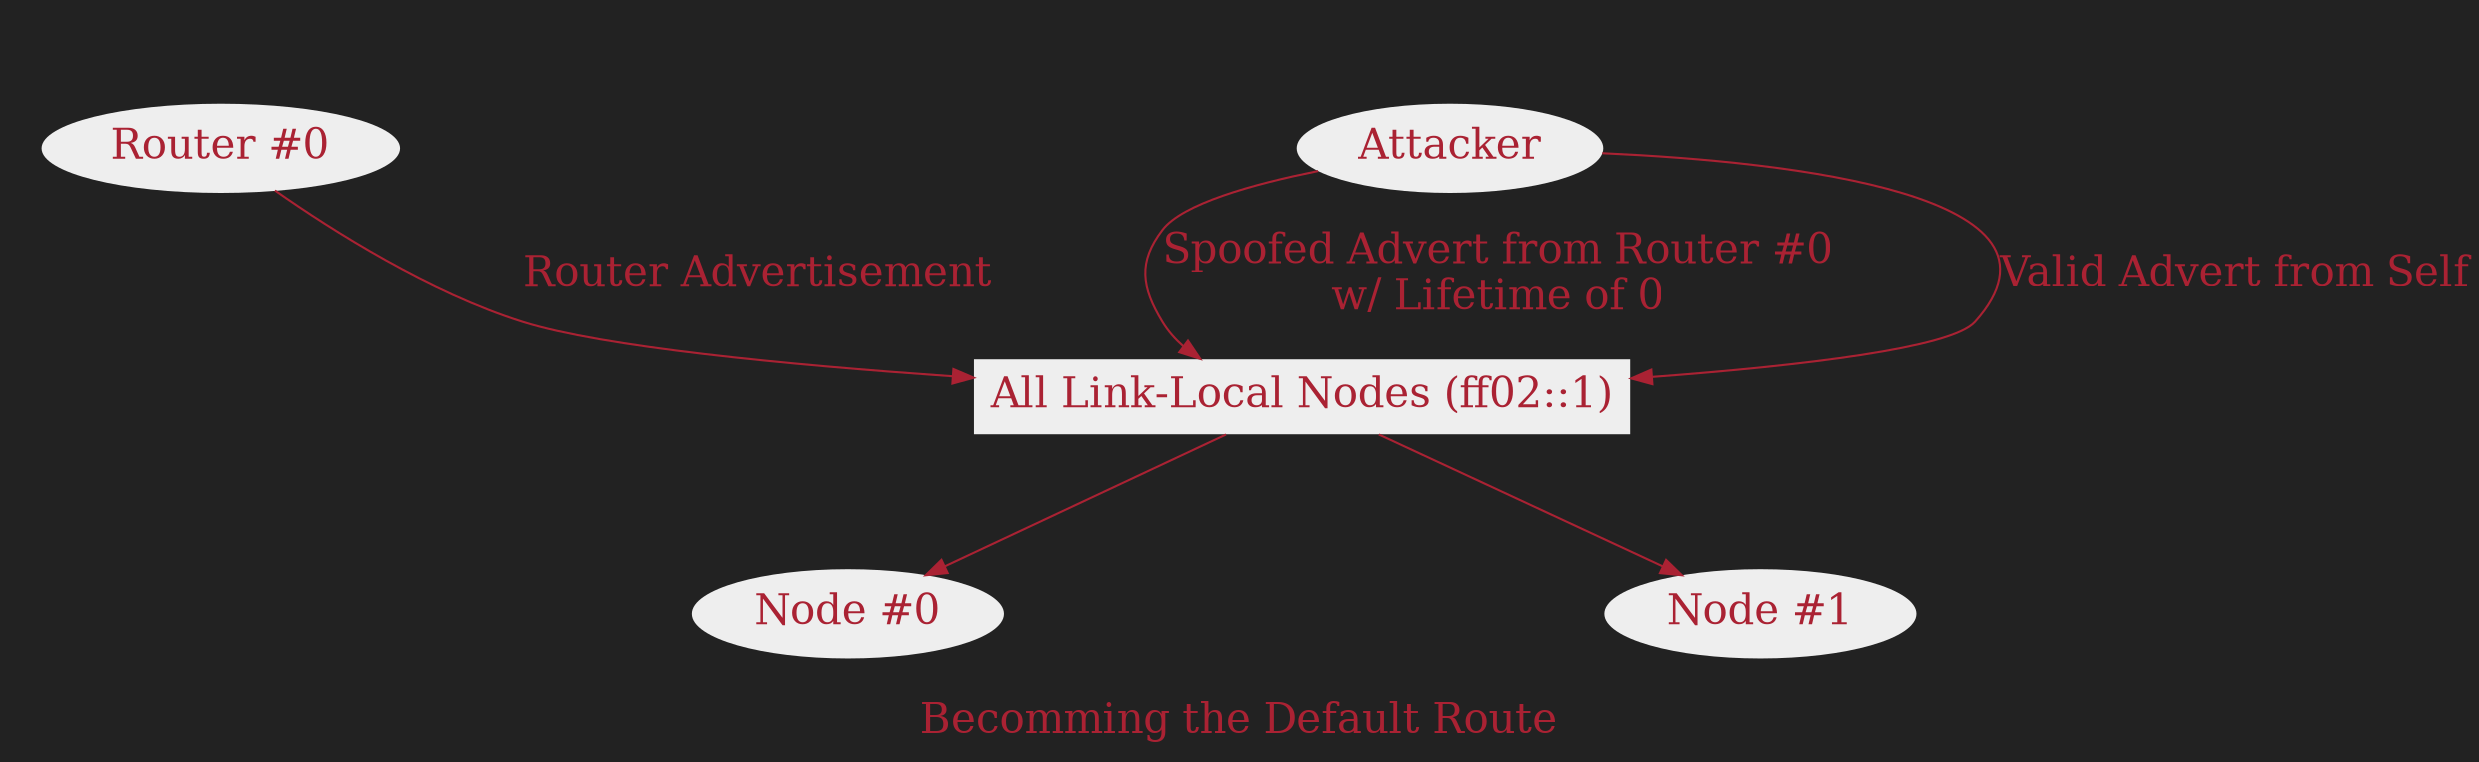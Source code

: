 digraph URAAttack2 {
    label="Becomming the Default Route"
    compound=true
    splines=true
    nodesep=4
    color=none
    fontcolor="#aa2233"
    fontsize=20
    bgcolor="#222222"
    edge[color="#aa2233", fontcolor="#aa2233", fontsize=20]
    node[fontcolor="#aa2233", fontsize=20]
    subgraph cluster0 {
        label="Routers"
        style="invis"
        router0[
            label="Router #0"
            style=filled
            color=none
            fillcolor="#eeeeee"
        ]
    }
    subgraph cluster1 {
        style="invis"
        attacker[
            label="Attacker"
            style=filled
            color=none
            fillcolor="#eeeeee"
        ]
    }
    all_nodes[
        label="All Link-Local Nodes (ff02::1)"
        style=filled
        color=none
        fillcolor="#eeeeee"
        shape=rectangle
    ]
    subgraph cluster2 {
        label="Nodes"
        style="invis"
        node0[
            label="Node #0"
            style=filled
            color=none
            fillcolor="#eeeeee"
        ]
        node1[
            label="Node #1"
            style=filled
            color=none
            fillcolor="#eeeeee"
        ]
    }
    router0 -> all_nodes[label="Router Advertisement"]
    attacker -> all_nodes[label="Spoofed Advert from Router #0\nw/ Lifetime of 0"]
    attacker -> all_nodes[label="Valid Advert from Self"]
    all_nodes -> node0
    all_nodes -> node1
}

